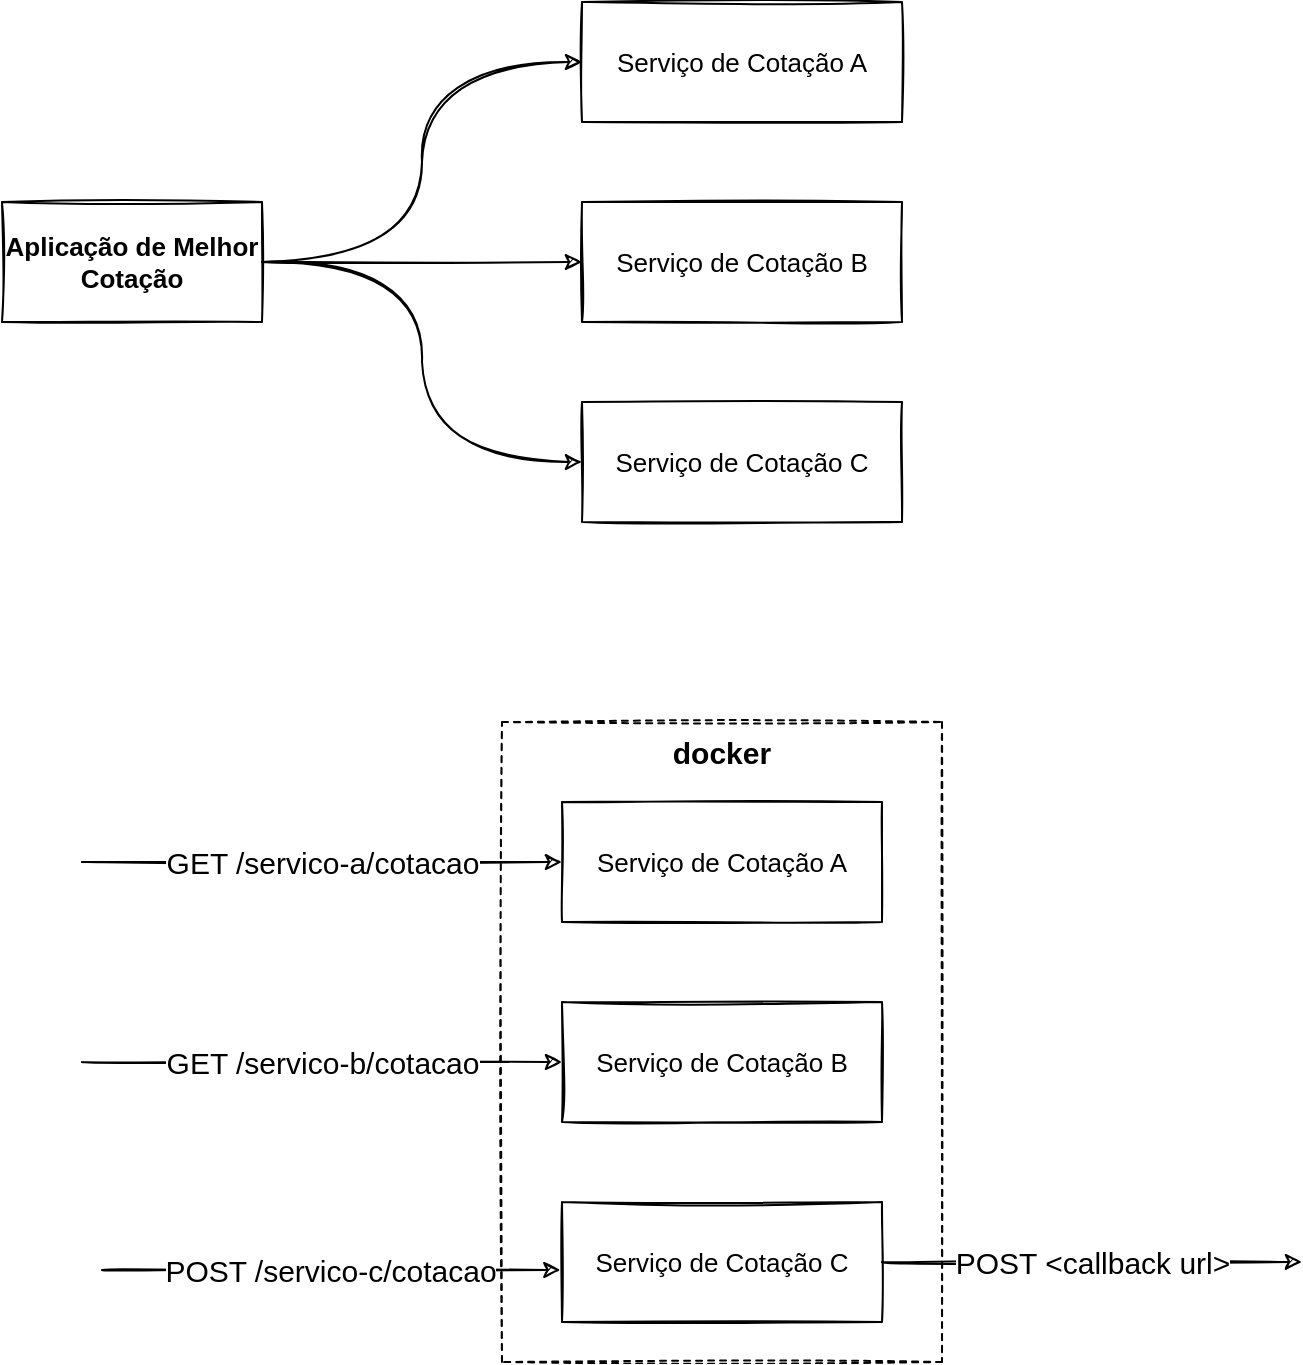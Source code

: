 <mxfile version="16.0.2" type="device"><diagram id="oy6LhzcuaoJvwgypDmH5" name="Page-1"><mxGraphModel dx="3367" dy="2663" grid="1" gridSize="10" guides="1" tooltips="1" connect="1" arrows="1" fold="1" page="1" pageScale="1" pageWidth="1920" pageHeight="1200" background="#ffffff" math="0" shadow="0"><root><mxCell id="0"/><mxCell id="1" parent="0"/><mxCell id="ysLVJEgTODv3s5ozmRGE-1" style="edgeStyle=orthogonalEdgeStyle;curved=1;rounded=1;sketch=1;orthogonalLoop=1;jettySize=auto;html=1;entryX=0;entryY=0.5;entryDx=0;entryDy=0;fontSize=13;" edge="1" parent="1" source="ysLVJEgTODv3s5ozmRGE-4" target="ysLVJEgTODv3s5ozmRGE-5"><mxGeometry relative="1" as="geometry"/></mxCell><mxCell id="ysLVJEgTODv3s5ozmRGE-2" style="edgeStyle=orthogonalEdgeStyle;curved=1;rounded=1;sketch=1;orthogonalLoop=1;jettySize=auto;html=1;entryX=0;entryY=0.5;entryDx=0;entryDy=0;fontSize=13;" edge="1" parent="1" source="ysLVJEgTODv3s5ozmRGE-4" target="ysLVJEgTODv3s5ozmRGE-6"><mxGeometry relative="1" as="geometry"/></mxCell><mxCell id="ysLVJEgTODv3s5ozmRGE-3" style="edgeStyle=orthogonalEdgeStyle;curved=1;rounded=1;sketch=1;orthogonalLoop=1;jettySize=auto;html=1;entryX=0;entryY=0.5;entryDx=0;entryDy=0;fontSize=13;" edge="1" parent="1" source="ysLVJEgTODv3s5ozmRGE-4" target="ysLVJEgTODv3s5ozmRGE-7"><mxGeometry relative="1" as="geometry"/></mxCell><mxCell id="ysLVJEgTODv3s5ozmRGE-4" value="Aplicação de Melhor Cotação" style="rounded=0;whiteSpace=wrap;html=1;sketch=1;fontSize=13;fontStyle=1" vertex="1" parent="1"><mxGeometry x="250" y="-860" width="130" height="60" as="geometry"/></mxCell><mxCell id="ysLVJEgTODv3s5ozmRGE-5" value="Serviço de Cotação A" style="rounded=0;whiteSpace=wrap;html=1;sketch=1;fontSize=13;" vertex="1" parent="1"><mxGeometry x="540" y="-960" width="160" height="60" as="geometry"/></mxCell><mxCell id="ysLVJEgTODv3s5ozmRGE-6" value="Serviço de Cotação B" style="rounded=0;whiteSpace=wrap;html=1;sketch=1;fontSize=13;" vertex="1" parent="1"><mxGeometry x="540" y="-860" width="160" height="60" as="geometry"/></mxCell><mxCell id="ysLVJEgTODv3s5ozmRGE-7" value="Serviço de Cotação C" style="rounded=0;whiteSpace=wrap;html=1;sketch=1;fontSize=13;" vertex="1" parent="1"><mxGeometry x="540" y="-760" width="160" height="60" as="geometry"/></mxCell><mxCell id="ysLVJEgTODv3s5ozmRGE-19" value="docker" style="rounded=0;whiteSpace=wrap;html=1;sketch=1;fontSize=15;fillColor=none;dashed=1;verticalAlign=top;fontStyle=1" vertex="1" parent="1"><mxGeometry x="500" y="-600" width="220" height="320" as="geometry"/></mxCell><mxCell id="ysLVJEgTODv3s5ozmRGE-20" value="Serviço de Cotação A" style="rounded=0;whiteSpace=wrap;html=1;sketch=1;fontSize=13;" vertex="1" parent="1"><mxGeometry x="530" y="-560" width="160" height="60" as="geometry"/></mxCell><mxCell id="ysLVJEgTODv3s5ozmRGE-21" value="Serviço de Cotação B" style="rounded=0;whiteSpace=wrap;html=1;sketch=1;fontSize=13;" vertex="1" parent="1"><mxGeometry x="530" y="-460" width="160" height="60" as="geometry"/></mxCell><mxCell id="ysLVJEgTODv3s5ozmRGE-22" value="Serviço de Cotação C" style="rounded=0;whiteSpace=wrap;html=1;sketch=1;fontSize=13;" vertex="1" parent="1"><mxGeometry x="530" y="-360" width="160" height="60" as="geometry"/></mxCell><mxCell id="ysLVJEgTODv3s5ozmRGE-23" value="GET /servico-a/cotacao" style="endArrow=classic;html=1;rounded=1;labelBackgroundColor=default;sketch=1;fontSize=15;curved=1;entryX=0;entryY=0.5;entryDx=0;entryDy=0;" edge="1" parent="1" target="ysLVJEgTODv3s5ozmRGE-20"><mxGeometry width="50" height="50" relative="1" as="geometry"><mxPoint x="290" y="-530" as="sourcePoint"/><mxPoint x="270" y="-620" as="targetPoint"/></mxGeometry></mxCell><mxCell id="ysLVJEgTODv3s5ozmRGE-24" value="GET /servico-b/cotacao" style="endArrow=classic;html=1;rounded=1;labelBackgroundColor=default;sketch=1;fontSize=15;curved=1;entryX=0;entryY=0.5;entryDx=0;entryDy=0;" edge="1" parent="1" target="ysLVJEgTODv3s5ozmRGE-21"><mxGeometry width="50" height="50" relative="1" as="geometry"><mxPoint x="290" y="-430" as="sourcePoint"/><mxPoint x="540" y="-520" as="targetPoint"/></mxGeometry></mxCell><mxCell id="ysLVJEgTODv3s5ozmRGE-25" value="POST /servico-c/cotacao" style="endArrow=classic;html=1;rounded=1;labelBackgroundColor=default;sketch=1;fontSize=15;curved=1;entryX=-0.005;entryY=0.567;entryDx=0;entryDy=0;entryPerimeter=0;" edge="1" parent="1" target="ysLVJEgTODv3s5ozmRGE-22"><mxGeometry width="50" height="50" relative="1" as="geometry"><mxPoint x="300" y="-326" as="sourcePoint"/><mxPoint x="540" y="-420" as="targetPoint"/></mxGeometry></mxCell><mxCell id="ysLVJEgTODv3s5ozmRGE-26" value="POST &amp;lt;callback url&amp;gt;" style="endArrow=classic;html=1;rounded=1;labelBackgroundColor=default;sketch=1;fontSize=15;curved=1;exitX=1;exitY=0.5;exitDx=0;exitDy=0;" edge="1" parent="1" source="ysLVJEgTODv3s5ozmRGE-22"><mxGeometry width="50" height="50" relative="1" as="geometry"><mxPoint x="310" y="-316" as="sourcePoint"/><mxPoint x="900" y="-330" as="targetPoint"/></mxGeometry></mxCell></root></mxGraphModel></diagram></mxfile>